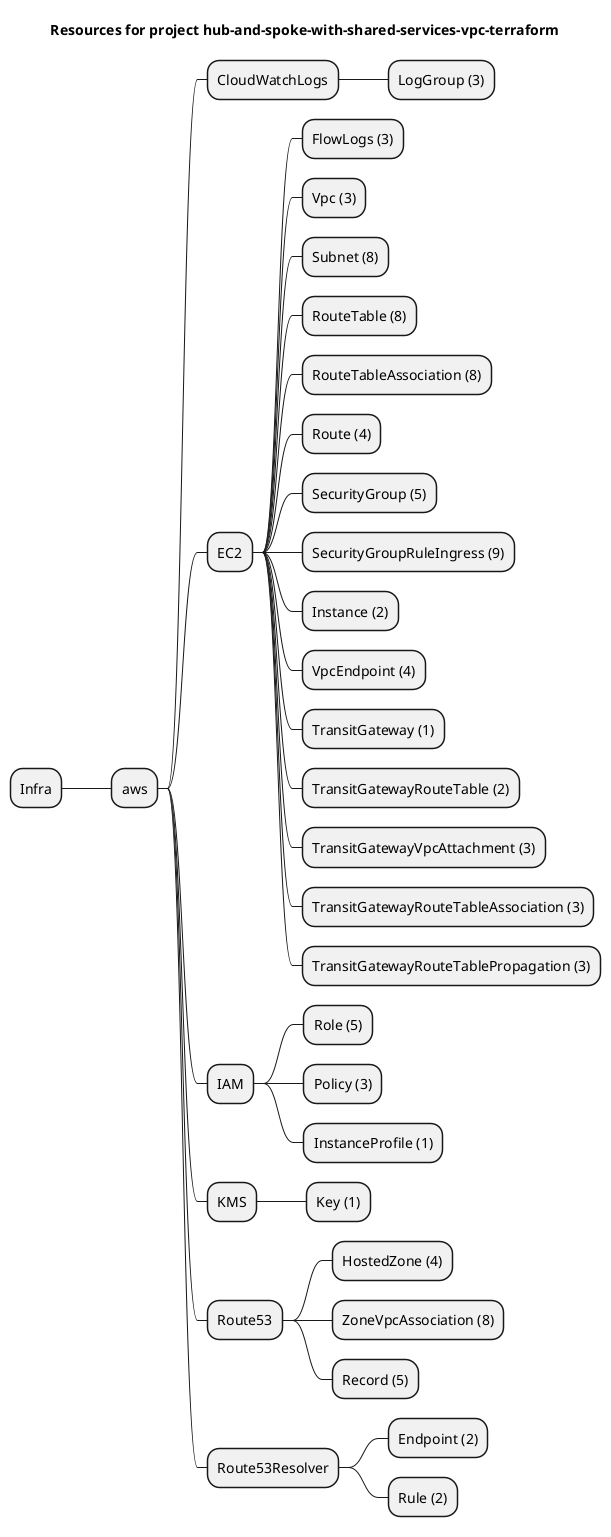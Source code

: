 @startmindmap
title Resources for project hub-and-spoke-with-shared-services-vpc-terraform
skinparam monochrome true
+ Infra
++ aws
+++ CloudWatchLogs
++++ LogGroup (3)
+++ EC2
++++ FlowLogs (3)
++++ Vpc (3)
++++ Subnet (8)
++++ RouteTable (8)
++++ RouteTableAssociation (8)
++++ Route (4)
++++ SecurityGroup (5)
++++ SecurityGroupRuleIngress (9)
++++ Instance (2)
++++ VpcEndpoint (4)
++++ TransitGateway (1)
++++ TransitGatewayRouteTable (2)
++++ TransitGatewayVpcAttachment (3)
++++ TransitGatewayRouteTableAssociation (3)
++++ TransitGatewayRouteTablePropagation (3)
+++ IAM
++++ Role (5)
++++ Policy (3)
++++ InstanceProfile (1)
+++ KMS
++++ Key (1)
+++ Route53
++++ HostedZone (4)
++++ ZoneVpcAssociation (8)
++++ Record (5)
+++ Route53Resolver
++++ Endpoint (2)
++++ Rule (2)
@endmindmap